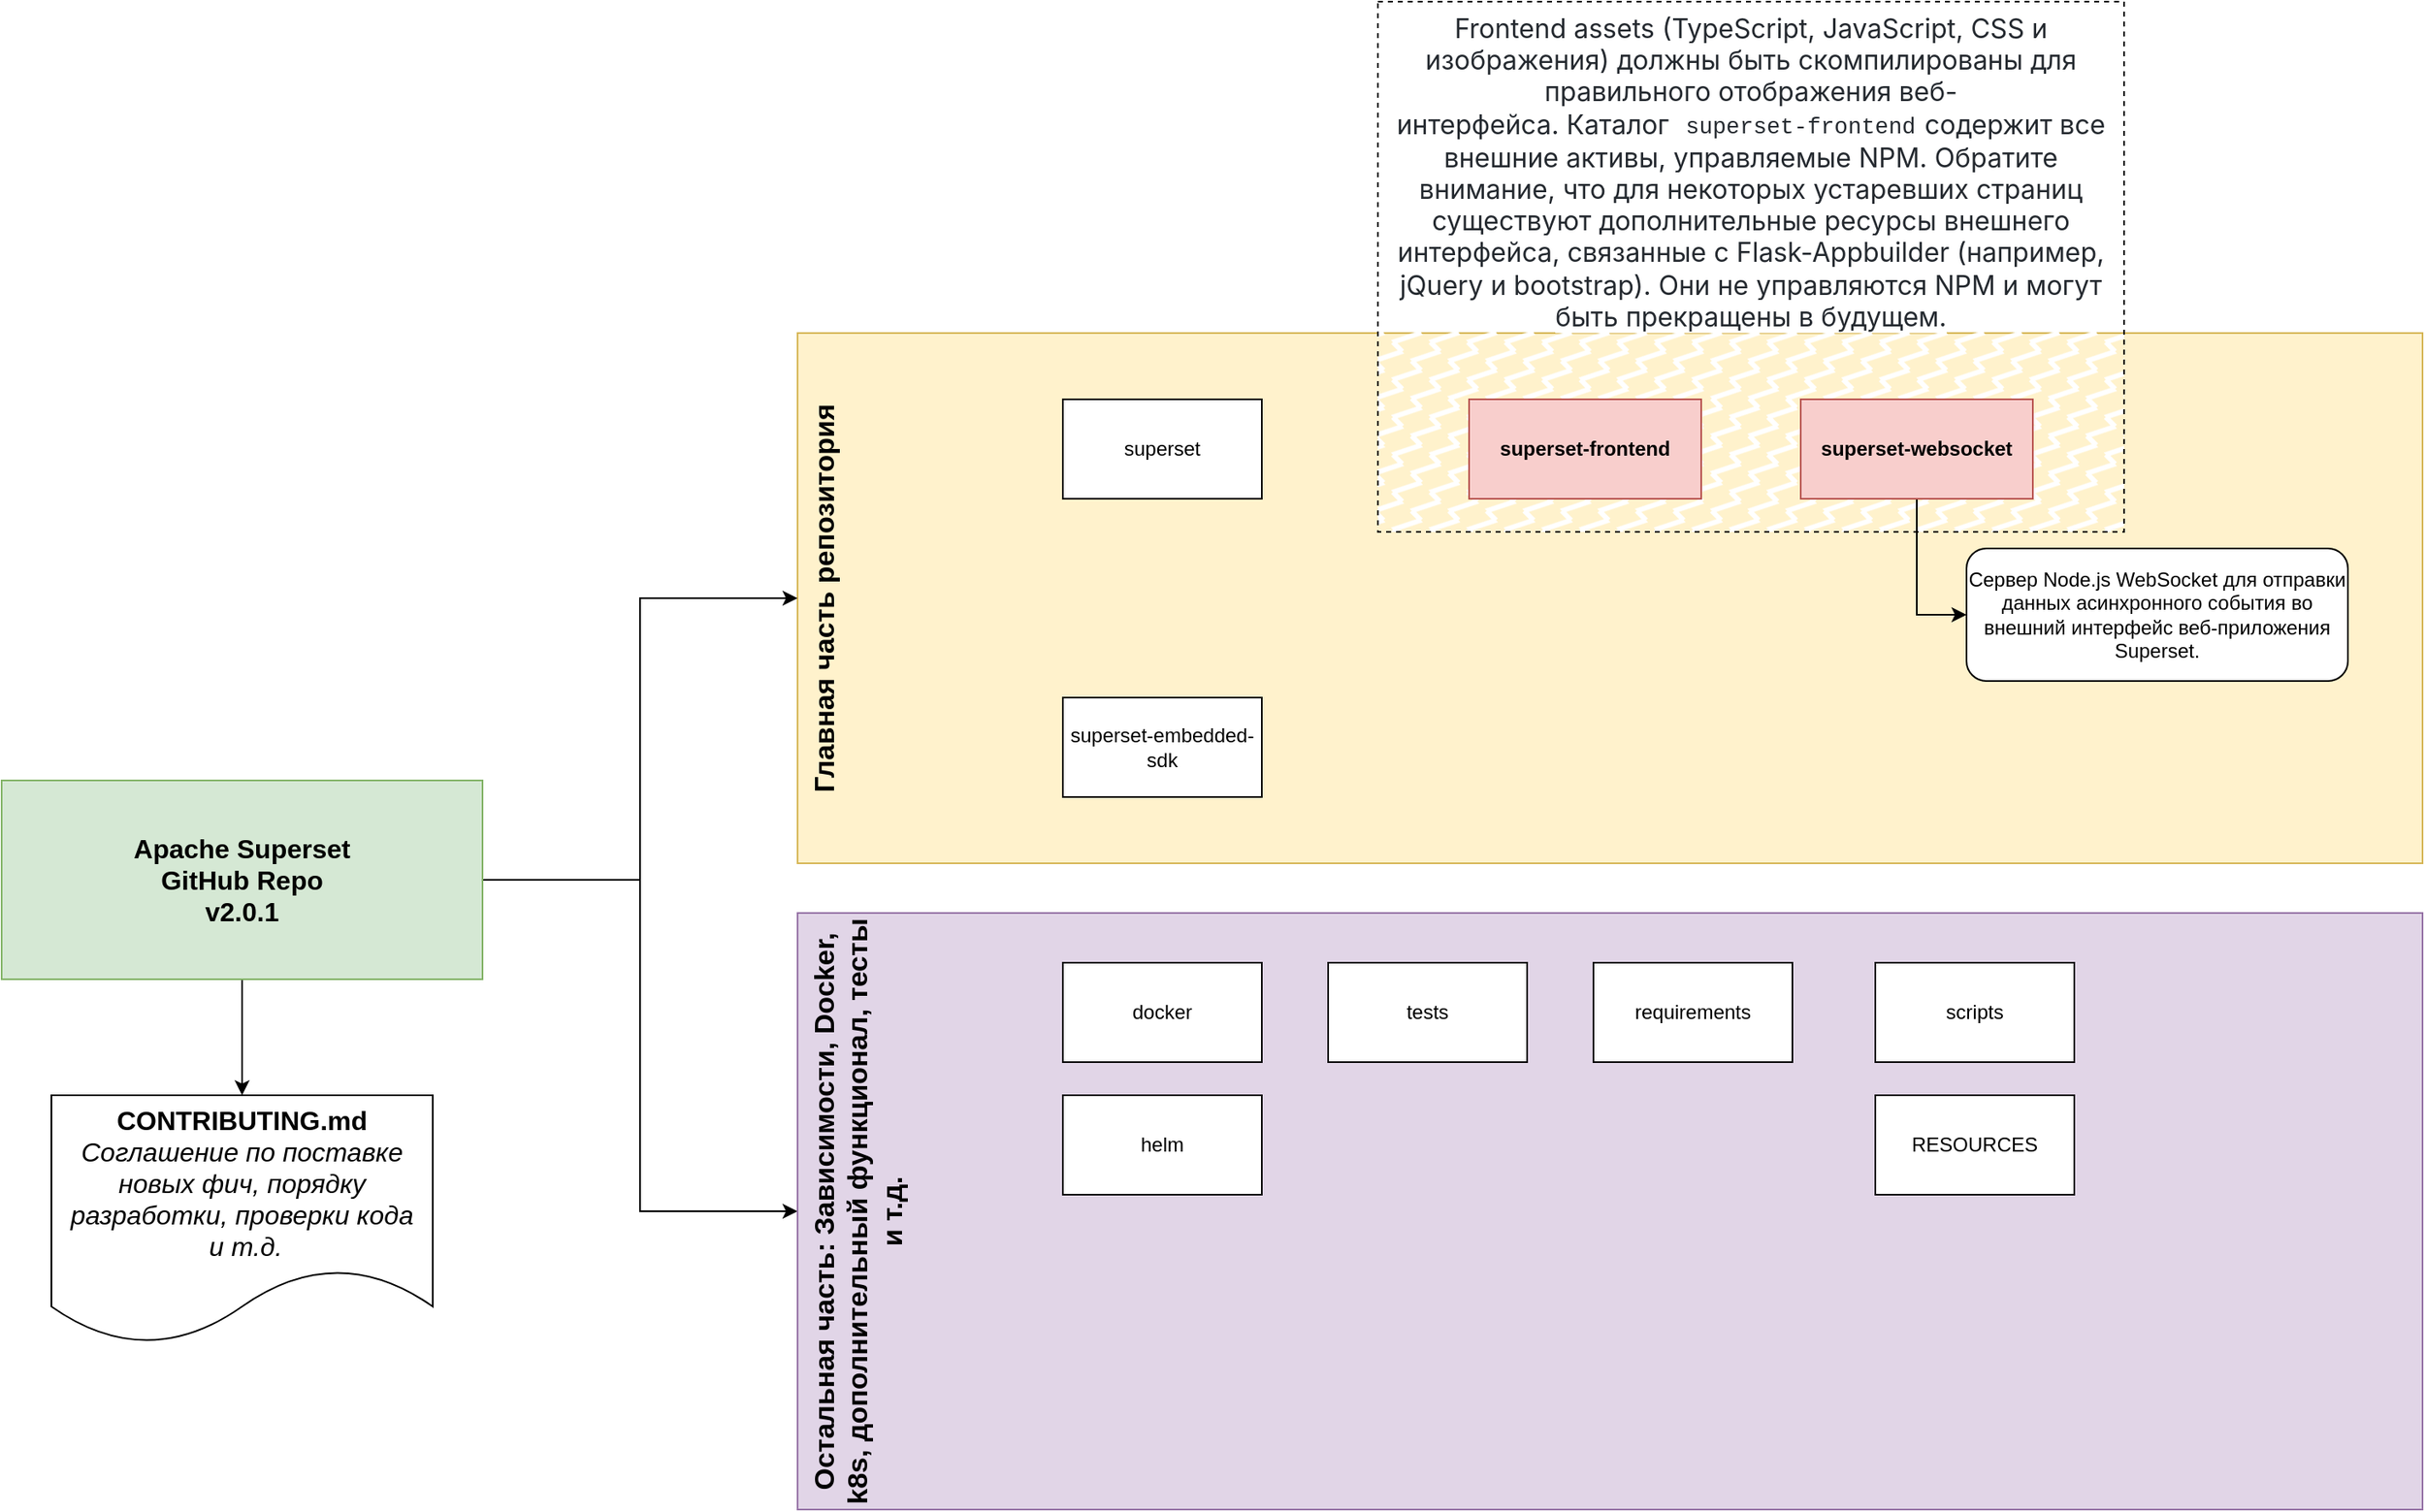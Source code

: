 <mxfile version="20.8.16" type="device"><diagram name="repo" id="kVDrE_RZ73qtPx-WQTkQ"><mxGraphModel dx="2226" dy="843" grid="1" gridSize="10" guides="1" tooltips="1" connect="1" arrows="1" fold="1" page="1" pageScale="1" pageWidth="850" pageHeight="1100" math="0" shadow="0"><root><mxCell id="0"/><mxCell id="1" parent="0"/><mxCell id="GvRFHjXbia6DRMwHXiHU-1" value="Главная часть репозитория" style="rounded=0;whiteSpace=wrap;html=1;fillColor=#fff2cc;strokeColor=#d6b656;horizontal=0;verticalAlign=top;fontStyle=1;fontSize=17;" vertex="1" parent="1"><mxGeometry x="-70" y="250" width="980" height="320" as="geometry"/></mxCell><mxCell id="GvRFHjXbia6DRMwHXiHU-17" value="&lt;font style=&quot;box-sizing: border-box; color: rgb(36, 41, 47); font-family: -apple-system, BlinkMacSystemFont, &amp;quot;Segoe UI&amp;quot;, &amp;quot;Noto Sans&amp;quot;, Helvetica, Arial, sans-serif, &amp;quot;Apple Color Emoji&amp;quot;, &amp;quot;Segoe UI Emoji&amp;quot;; text-align: start; background-color: rgb(255, 255, 255); vertical-align: inherit;&quot;&gt;&lt;font style=&quot;box-sizing: border-box; vertical-align: inherit;&quot;&gt;Frontend assets&amp;nbsp;(TypeScript, JavaScript, CSS и изображения) должны быть скомпилированы для правильного отображения веб-интерфейса.&amp;nbsp;&lt;/font&gt;&lt;font style=&quot;box-sizing: border-box; vertical-align: inherit;&quot;&gt;Каталог&amp;nbsp;&lt;/font&gt;&lt;/font&gt;&lt;code style=&quot;box-sizing: border-box; font-family: ui-monospace, SFMono-Regular, &amp;quot;SF Mono&amp;quot;, Menlo, Consolas, &amp;quot;Liberation Mono&amp;quot;, monospace; font-size: 13.6px; padding: 0.2em 0.4em; margin: 0px; background-color: var(--color-neutral-muted); border-radius: 6px; color: rgb(36, 41, 47); text-align: start;&quot;&gt;superset-frontend&lt;/code&gt;&lt;font style=&quot;box-sizing: border-box; color: rgb(36, 41, 47); font-family: -apple-system, BlinkMacSystemFont, &amp;quot;Segoe UI&amp;quot;, &amp;quot;Noto Sans&amp;quot;, Helvetica, Arial, sans-serif, &amp;quot;Apple Color Emoji&amp;quot;, &amp;quot;Segoe UI Emoji&amp;quot;; text-align: start; background-color: rgb(255, 255, 255); vertical-align: inherit;&quot;&gt;&lt;font style=&quot;box-sizing: border-box; vertical-align: inherit;&quot;&gt;содержит все внешние активы, управляемые NPM.&amp;nbsp;&lt;/font&gt;&lt;font style=&quot;box-sizing: border-box; vertical-align: inherit;&quot;&gt;Обратите внимание, что для некоторых устаревших страниц существуют дополнительные ресурсы внешнего интерфейса, связанные с Flask-Appbuilder (например, jQuery и bootstrap).&amp;nbsp;&lt;/font&gt;&lt;font style=&quot;box-sizing: border-box; vertical-align: inherit;&quot;&gt;Они не управляются NPM&amp;nbsp;и могут быть прекращены в будущем.&lt;/font&gt;&lt;/font&gt;" style="rounded=0;whiteSpace=wrap;html=1;fontSize=16;verticalAlign=top;fillStyle=zigzag-line;dashed=1;" vertex="1" parent="1"><mxGeometry x="280" y="50" width="450" height="320" as="geometry"/></mxCell><mxCell id="GvRFHjXbia6DRMwHXiHU-4" style="edgeStyle=orthogonalEdgeStyle;rounded=0;orthogonalLoop=1;jettySize=auto;html=1;entryX=0;entryY=0.5;entryDx=0;entryDy=0;fontSize=16;" edge="1" parent="1" source="0Q3VQrFr6y-vtMuQrmht-1" target="GvRFHjXbia6DRMwHXiHU-1"><mxGeometry relative="1" as="geometry"/></mxCell><mxCell id="GvRFHjXbia6DRMwHXiHU-5" style="edgeStyle=orthogonalEdgeStyle;rounded=0;orthogonalLoop=1;jettySize=auto;html=1;fontSize=16;" edge="1" parent="1" source="0Q3VQrFr6y-vtMuQrmht-1" target="GvRFHjXbia6DRMwHXiHU-3"><mxGeometry relative="1" as="geometry"/></mxCell><mxCell id="GvRFHjXbia6DRMwHXiHU-16" style="edgeStyle=orthogonalEdgeStyle;rounded=0;orthogonalLoop=1;jettySize=auto;html=1;entryX=0.5;entryY=0;entryDx=0;entryDy=0;fontSize=16;" edge="1" parent="1" source="0Q3VQrFr6y-vtMuQrmht-1" target="GvRFHjXbia6DRMwHXiHU-15"><mxGeometry relative="1" as="geometry"/></mxCell><mxCell id="0Q3VQrFr6y-vtMuQrmht-1" value="Apache Superset&lt;br&gt;GitHub Repo&lt;br&gt;v2.0.1" style="rounded=0;whiteSpace=wrap;html=1;fillColor=#d5e8d4;strokeColor=#82b366;fontStyle=1;fontSize=16;" parent="1" vertex="1"><mxGeometry x="-550" y="520" width="290" height="120" as="geometry"/></mxCell><mxCell id="0Q3VQrFr6y-vtMuQrmht-6" value="superset" style="rounded=0;whiteSpace=wrap;html=1;" parent="1" vertex="1"><mxGeometry x="90" y="290" width="120" height="60" as="geometry"/></mxCell><mxCell id="0Q3VQrFr6y-vtMuQrmht-7" value="superset-frontend" style="rounded=0;whiteSpace=wrap;html=1;fillColor=#f8cecc;strokeColor=#b85450;fontStyle=1" parent="1" vertex="1"><mxGeometry x="335" y="290" width="140" height="60" as="geometry"/></mxCell><mxCell id="GvRFHjXbia6DRMwHXiHU-14" style="edgeStyle=orthogonalEdgeStyle;rounded=0;orthogonalLoop=1;jettySize=auto;html=1;entryX=0;entryY=0.5;entryDx=0;entryDy=0;fontSize=16;" edge="1" parent="1" source="0Q3VQrFr6y-vtMuQrmht-8" target="0Q3VQrFr6y-vtMuQrmht-9"><mxGeometry relative="1" as="geometry"/></mxCell><mxCell id="0Q3VQrFr6y-vtMuQrmht-8" value="superset-websocket" style="rounded=0;whiteSpace=wrap;html=1;fillColor=#f8cecc;strokeColor=#b85450;fontStyle=1" parent="1" vertex="1"><mxGeometry x="535" y="290" width="140" height="60" as="geometry"/></mxCell><mxCell id="0Q3VQrFr6y-vtMuQrmht-9" value="&lt;div&gt;Сервер Node.js WebSocket для отправки данных асинхронного события во внешний интерфейс веб-приложения Superset.&lt;/div&gt;" style="rounded=1;whiteSpace=wrap;html=1;" parent="1" vertex="1"><mxGeometry x="635" y="380" width="230" height="80" as="geometry"/></mxCell><mxCell id="GvRFHjXbia6DRMwHXiHU-3" value="Остальная часть: Зависимости, Docker, k8s, дополнительный функционал, тесты и т.д." style="rounded=0;whiteSpace=wrap;html=1;fillColor=#e1d5e7;strokeColor=#9673a6;horizontal=0;verticalAlign=top;fontStyle=1;fontSize=17;" vertex="1" parent="1"><mxGeometry x="-70" y="600" width="980" height="360" as="geometry"/></mxCell><mxCell id="GvRFHjXbia6DRMwHXiHU-7" value="superset-embedded-sdk" style="rounded=0;whiteSpace=wrap;html=1;" vertex="1" parent="1"><mxGeometry x="90" y="470" width="120" height="60" as="geometry"/></mxCell><mxCell id="GvRFHjXbia6DRMwHXiHU-8" value="docker" style="rounded=0;whiteSpace=wrap;html=1;" vertex="1" parent="1"><mxGeometry x="90" y="630" width="120" height="60" as="geometry"/></mxCell><mxCell id="GvRFHjXbia6DRMwHXiHU-9" value="helm" style="rounded=0;whiteSpace=wrap;html=1;" vertex="1" parent="1"><mxGeometry x="90" y="710" width="120" height="60" as="geometry"/></mxCell><mxCell id="GvRFHjXbia6DRMwHXiHU-10" value="requirements" style="rounded=0;whiteSpace=wrap;html=1;" vertex="1" parent="1"><mxGeometry x="410" y="630" width="120" height="60" as="geometry"/></mxCell><mxCell id="GvRFHjXbia6DRMwHXiHU-11" value="RESOURCES" style="rounded=0;whiteSpace=wrap;html=1;" vertex="1" parent="1"><mxGeometry x="580" y="710" width="120" height="60" as="geometry"/></mxCell><mxCell id="GvRFHjXbia6DRMwHXiHU-12" value="scripts" style="rounded=0;whiteSpace=wrap;html=1;" vertex="1" parent="1"><mxGeometry x="580" y="630" width="120" height="60" as="geometry"/></mxCell><mxCell id="GvRFHjXbia6DRMwHXiHU-13" value="tests" style="rounded=0;whiteSpace=wrap;html=1;" vertex="1" parent="1"><mxGeometry x="250" y="630" width="120" height="60" as="geometry"/></mxCell><mxCell id="GvRFHjXbia6DRMwHXiHU-15" value="CONTRIBUTING.md&lt;br&gt;&lt;span style=&quot;font-weight: normal;&quot;&gt;&lt;i&gt;Соглашение по поставке новых фич, порядку разработки, проверки кода&lt;br&gt;&amp;nbsp;и т.д.&lt;/i&gt;&lt;/span&gt;" style="shape=document;whiteSpace=wrap;html=1;boundedLbl=1;fontSize=16;fontStyle=1" vertex="1" parent="1"><mxGeometry x="-520" y="710" width="230" height="150" as="geometry"/></mxCell></root></mxGraphModel></diagram></mxfile>